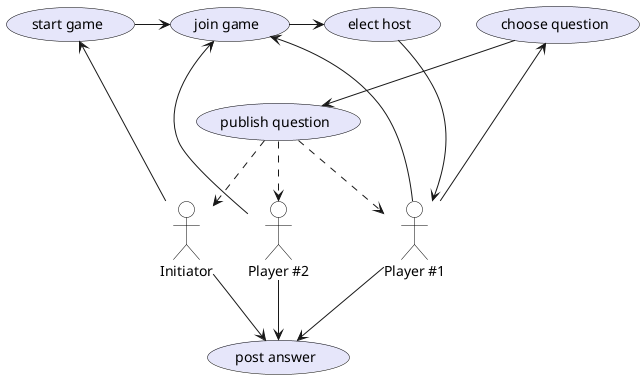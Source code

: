 @startuml start
:Initiator: as p0
:Player #1: as p1
:Player #2: as p2


(start game) as start
(join game) as join
(elect host) as nHost
(choose question) as q
(publish question) as qs
(post answer) as a

p0 --> start
start -right-> join
p1 --> join
p2 --> join
join -right-> nHost
nHost -[hidden]right-> q
nHost --> p1
p1 --> q
q -down-> qs
qs ..> p0
qs ..> p1
qs ..> p2

p0 --> a
p1 --> a
p2 --> a

skinparam {
  actorBackgroundColor    white
  actorBorderColor        black
  ArrowColor              black
  noteBackgroundColor     whiteSmoke
  noteBorderColor         black
  usecaseBackgroundColor  lavender
  usecaseBorderColor      black
}
@enduml